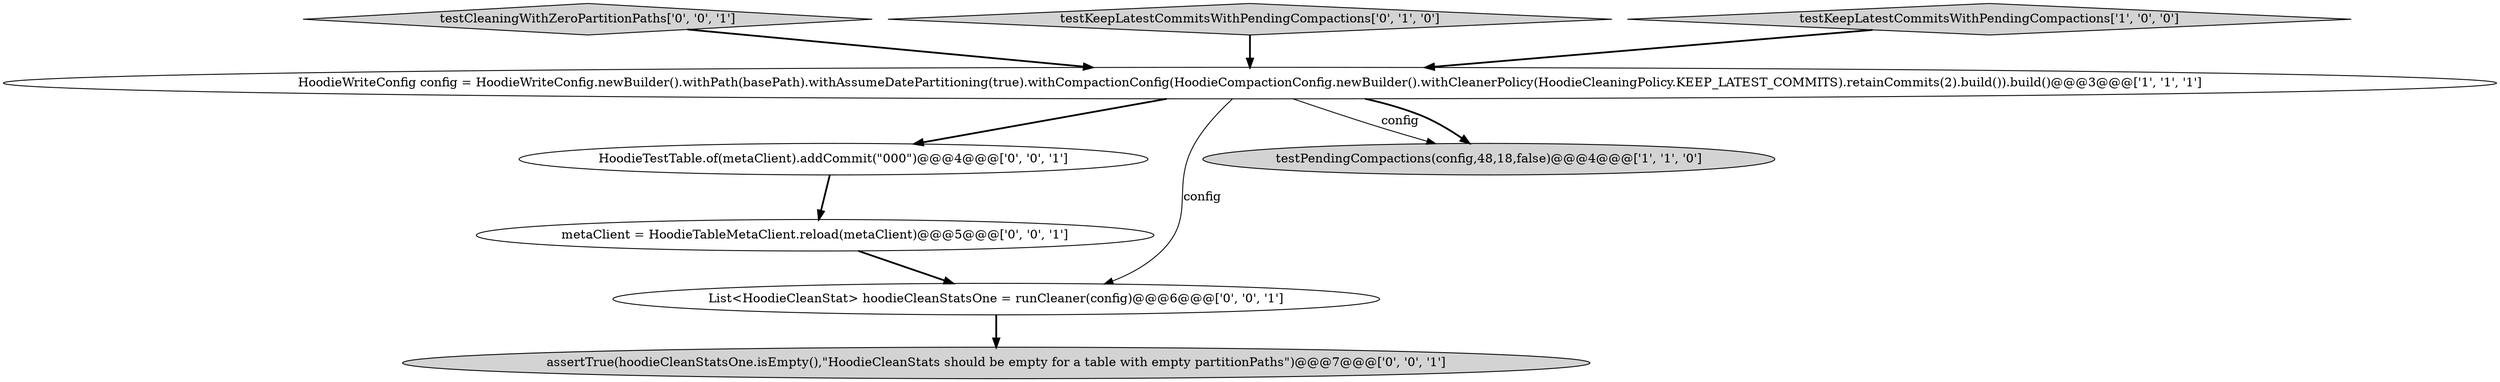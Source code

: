 digraph {
5 [style = filled, label = "testCleaningWithZeroPartitionPaths['0', '0', '1']", fillcolor = lightgray, shape = diamond image = "AAA0AAABBB3BBB"];
6 [style = filled, label = "HoodieTestTable.of(metaClient).addCommit(\"000\")@@@4@@@['0', '0', '1']", fillcolor = white, shape = ellipse image = "AAA0AAABBB3BBB"];
4 [style = filled, label = "List<HoodieCleanStat> hoodieCleanStatsOne = runCleaner(config)@@@6@@@['0', '0', '1']", fillcolor = white, shape = ellipse image = "AAA0AAABBB3BBB"];
7 [style = filled, label = "metaClient = HoodieTableMetaClient.reload(metaClient)@@@5@@@['0', '0', '1']", fillcolor = white, shape = ellipse image = "AAA0AAABBB3BBB"];
2 [style = filled, label = "testPendingCompactions(config,48,18,false)@@@4@@@['1', '1', '0']", fillcolor = lightgray, shape = ellipse image = "AAA0AAABBB1BBB"];
3 [style = filled, label = "testKeepLatestCommitsWithPendingCompactions['0', '1', '0']", fillcolor = lightgray, shape = diamond image = "AAA0AAABBB2BBB"];
1 [style = filled, label = "HoodieWriteConfig config = HoodieWriteConfig.newBuilder().withPath(basePath).withAssumeDatePartitioning(true).withCompactionConfig(HoodieCompactionConfig.newBuilder().withCleanerPolicy(HoodieCleaningPolicy.KEEP_LATEST_COMMITS).retainCommits(2).build()).build()@@@3@@@['1', '1', '1']", fillcolor = white, shape = ellipse image = "AAA0AAABBB1BBB"];
0 [style = filled, label = "testKeepLatestCommitsWithPendingCompactions['1', '0', '0']", fillcolor = lightgray, shape = diamond image = "AAA0AAABBB1BBB"];
8 [style = filled, label = "assertTrue(hoodieCleanStatsOne.isEmpty(),\"HoodieCleanStats should be empty for a table with empty partitionPaths\")@@@7@@@['0', '0', '1']", fillcolor = lightgray, shape = ellipse image = "AAA0AAABBB3BBB"];
1->2 [style = solid, label="config"];
1->4 [style = solid, label="config"];
6->7 [style = bold, label=""];
4->8 [style = bold, label=""];
7->4 [style = bold, label=""];
1->6 [style = bold, label=""];
1->2 [style = bold, label=""];
0->1 [style = bold, label=""];
3->1 [style = bold, label=""];
5->1 [style = bold, label=""];
}
